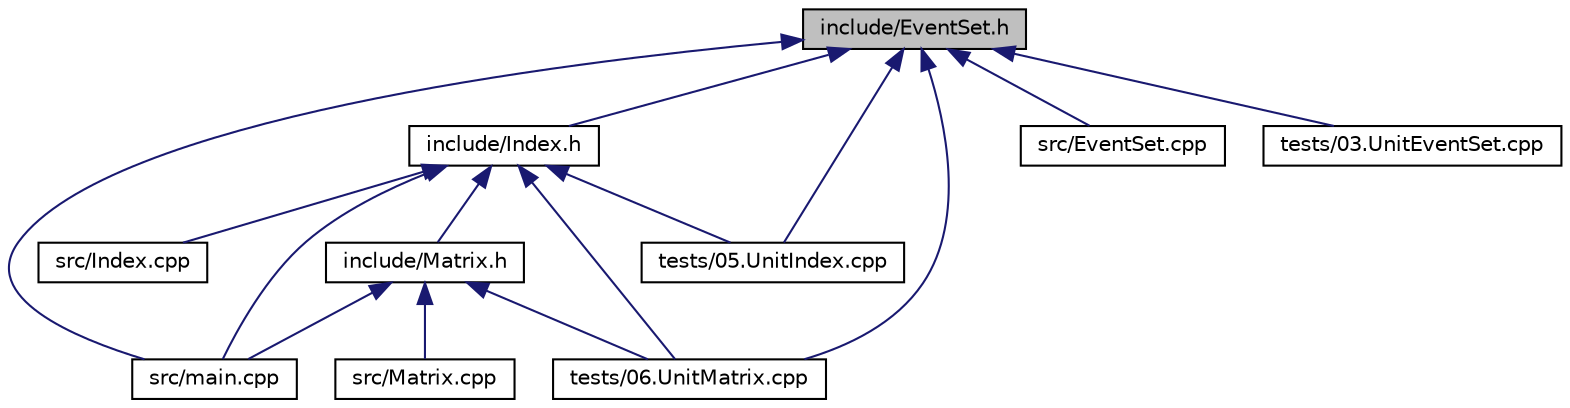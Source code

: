digraph "include/EventSet.h"
{
 // LATEX_PDF_SIZE
  edge [fontname="Helvetica",fontsize="10",labelfontname="Helvetica",labelfontsize="10"];
  node [fontname="Helvetica",fontsize="10",shape=record];
  Node1 [label="include/EventSet.h",height=0.2,width=0.4,color="black", fillcolor="grey75", style="filled", fontcolor="black",tooltip=" "];
  Node1 -> Node2 [dir="back",color="midnightblue",fontsize="10",style="solid"];
  Node2 [label="include/Index.h",height=0.2,width=0.4,color="black", fillcolor="white", style="filled",URL="$Index_8h_source.html",tooltip=" "];
  Node2 -> Node3 [dir="back",color="midnightblue",fontsize="10",style="solid"];
  Node3 [label="include/Matrix.h",height=0.2,width=0.4,color="black", fillcolor="white", style="filled",URL="$Matrix_8h.html",tooltip=" "];
  Node3 -> Node4 [dir="back",color="midnightblue",fontsize="10",style="solid"];
  Node4 [label="src/main.cpp",height=0.2,width=0.4,color="black", fillcolor="white", style="filled",URL="$main_8cpp_source.html",tooltip=" "];
  Node3 -> Node5 [dir="back",color="midnightblue",fontsize="10",style="solid"];
  Node5 [label="src/Matrix.cpp",height=0.2,width=0.4,color="black", fillcolor="white", style="filled",URL="$Matrix_8cpp_source.html",tooltip=" "];
  Node3 -> Node6 [dir="back",color="midnightblue",fontsize="10",style="solid"];
  Node6 [label="tests/06.UnitMatrix.cpp",height=0.2,width=0.4,color="black", fillcolor="white", style="filled",URL="$06_8UnitMatrix_8cpp_source.html",tooltip=" "];
  Node2 -> Node7 [dir="back",color="midnightblue",fontsize="10",style="solid"];
  Node7 [label="src/Index.cpp",height=0.2,width=0.4,color="black", fillcolor="white", style="filled",URL="$Index_8cpp_source.html",tooltip=" "];
  Node2 -> Node4 [dir="back",color="midnightblue",fontsize="10",style="solid"];
  Node2 -> Node8 [dir="back",color="midnightblue",fontsize="10",style="solid"];
  Node8 [label="tests/05.UnitIndex.cpp",height=0.2,width=0.4,color="black", fillcolor="white", style="filled",URL="$05_8UnitIndex_8cpp_source.html",tooltip=" "];
  Node2 -> Node6 [dir="back",color="midnightblue",fontsize="10",style="solid"];
  Node1 -> Node9 [dir="back",color="midnightblue",fontsize="10",style="solid"];
  Node9 [label="src/EventSet.cpp",height=0.2,width=0.4,color="black", fillcolor="white", style="filled",URL="$EventSet_8cpp_source.html",tooltip=" "];
  Node1 -> Node4 [dir="back",color="midnightblue",fontsize="10",style="solid"];
  Node1 -> Node10 [dir="back",color="midnightblue",fontsize="10",style="solid"];
  Node10 [label="tests/03.UnitEventSet.cpp",height=0.2,width=0.4,color="black", fillcolor="white", style="filled",URL="$03_8UnitEventSet_8cpp_source.html",tooltip=" "];
  Node1 -> Node8 [dir="back",color="midnightblue",fontsize="10",style="solid"];
  Node1 -> Node6 [dir="back",color="midnightblue",fontsize="10",style="solid"];
}

